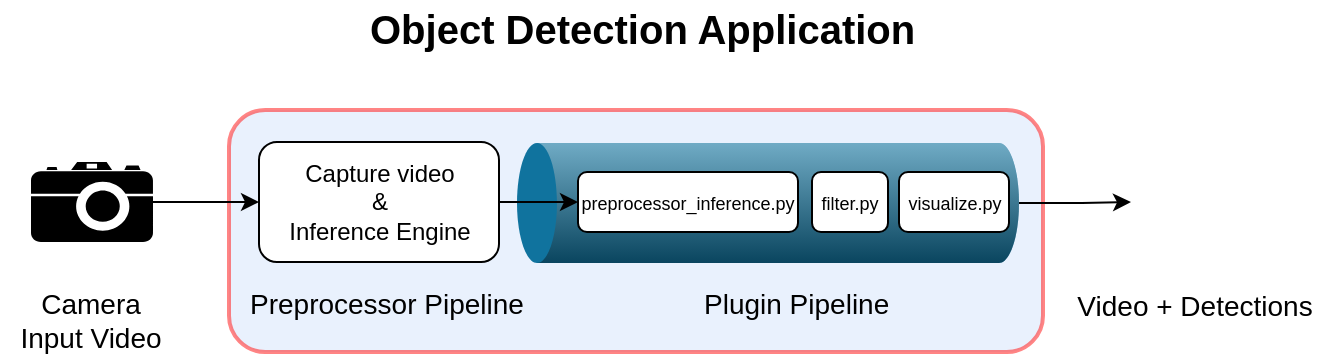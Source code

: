 <mxfile version="11.1.4" type="device"><diagram id="hi3sLE2O3F13PCikP5Gr" name="Page-1"><mxGraphModel dx="951" dy="570" grid="1" gridSize="10" guides="1" tooltips="1" connect="1" arrows="1" fold="1" page="1" pageScale="1" pageWidth="850" pageHeight="1100" math="0" shadow="0"><root><mxCell id="0"/><mxCell id="1" parent="0"/><mxCell id="ouV2dm0zCJPDa2Ri5663-18" value="" style="whiteSpace=wrap;html=1;fontSize=20;align=center;fillColor=#dae8fc;strokeColor=#FF3333;gradientColor=none;strokeWidth=2;opacity=60;rounded=1;shadow=0;glass=0;comic=0;" parent="1" vertex="1"><mxGeometry x="223.5" y="275" width="407" height="121" as="geometry"/></mxCell><mxCell id="80ZlB6gbrRZFhGVq5e7G-10" value="" style="edgeStyle=orthogonalEdgeStyle;rounded=0;orthogonalLoop=1;jettySize=auto;html=1;entryX=0;entryY=0.5;entryDx=0;entryDy=0;" parent="1" source="ouV2dm0zCJPDa2Ri5663-1" target="ouV2dm0zCJPDa2Ri5663-8" edge="1"><mxGeometry relative="1" as="geometry"><mxPoint x="648.5" y="351" as="targetPoint"/><Array as="points"><mxPoint x="650" y="321"/><mxPoint x="650" y="321"/></Array></mxGeometry></mxCell><mxCell id="ouV2dm0zCJPDa2Ri5663-1" value="" style="verticalLabelPosition=bottom;verticalAlign=top;html=1;shape=mxgraph.infographic.cylinder;fillColor=#10739E;strokeColor=none;rotation=-90;" parent="1" vertex="1"><mxGeometry x="463" y="196" width="60" height="251" as="geometry"/></mxCell><mxCell id="ouV2dm0zCJPDa2Ri5663-2" value="&lt;span style=&quot;font-size: 9px ; white-space: normal&quot;&gt;preprocessor_inference.py&lt;/span&gt;" style="rounded=1;whiteSpace=wrap;html=1;" parent="1" vertex="1"><mxGeometry x="398" y="306" width="110" height="30" as="geometry"/></mxCell><mxCell id="ouV2dm0zCJPDa2Ri5663-11" value="" style="edgeStyle=orthogonalEdgeStyle;rounded=0;orthogonalLoop=1;jettySize=auto;html=1;" parent="1" source="ouV2dm0zCJPDa2Ri5663-3" target="ouV2dm0zCJPDa2Ri5663-2" edge="1"><mxGeometry relative="1" as="geometry"/></mxCell><mxCell id="ouV2dm0zCJPDa2Ri5663-3" value="Capture video&lt;br&gt;&amp;amp;&lt;br&gt;Inference Engine" style="rounded=1;whiteSpace=wrap;html=1;" parent="1" vertex="1"><mxGeometry x="238.5" y="291" width="120" height="60" as="geometry"/></mxCell><mxCell id="ouV2dm0zCJPDa2Ri5663-4" value="&lt;font style=&quot;font-size: 9px&quot;&gt;filter.py&lt;/font&gt;" style="rounded=1;whiteSpace=wrap;html=1;" parent="1" vertex="1"><mxGeometry x="515" y="306" width="38" height="30" as="geometry"/></mxCell><mxCell id="ouV2dm0zCJPDa2Ri5663-5" value="&lt;font style=&quot;font-size: 9px&quot;&gt;visualize.py&lt;br&gt;&lt;/font&gt;" style="rounded=1;whiteSpace=wrap;html=1;" parent="1" vertex="1"><mxGeometry x="558.5" y="306" width="55" height="30" as="geometry"/></mxCell><mxCell id="ouV2dm0zCJPDa2Ri5663-6" value="Object Detection Application" style="text;html=1;resizable=0;points=[];autosize=1;align=left;verticalAlign=top;spacingTop=-4;fontSize=20;fontStyle=1" parent="1" vertex="1"><mxGeometry x="292" y="220" width="270" height="30" as="geometry"/></mxCell><mxCell id="ouV2dm0zCJPDa2Ri5663-8" value="" style="shape=image;html=1;verticalAlign=top;verticalLabelPosition=bottom;labelBackgroundColor=#ffffff;imageAspect=0;aspect=fixed;image=https://cdn2.iconfinder.com/data/icons/pittogrammi/142/32-128.png" parent="1" vertex="1"><mxGeometry x="674.5" y="300" width="42" height="42" as="geometry"/></mxCell><mxCell id="ouV2dm0zCJPDa2Ri5663-14" value="Preprocessor Pipeline" style="text;html=1;resizable=0;points=[];autosize=1;align=left;verticalAlign=top;spacingTop=-4;fontSize=14;fontStyle=0" parent="1" vertex="1"><mxGeometry x="232" y="361" width="190" height="20" as="geometry"/></mxCell><mxCell id="ouV2dm0zCJPDa2Ri5663-15" value="Plugin Pipeline" style="text;html=1;resizable=0;points=[];autosize=1;align=left;verticalAlign=top;spacingTop=-4;fontSize=14;fontStyle=0" parent="1" vertex="1"><mxGeometry x="458.5" y="361" width="130" height="20" as="geometry"/></mxCell><mxCell id="ouV2dm0zCJPDa2Ri5663-16" value="Camera&lt;br&gt;Input Video" style="text;html=1;resizable=0;points=[];autosize=1;align=center;verticalAlign=top;spacingTop=-4;fontSize=14;fontStyle=0" parent="1" vertex="1"><mxGeometry x="109" y="361" width="90" height="40" as="geometry"/></mxCell><mxCell id="ouV2dm0zCJPDa2Ri5663-17" value="Video + Detections" style="text;html=1;resizable=0;points=[];autosize=1;align=center;verticalAlign=top;spacingTop=-4;fontSize=14;fontStyle=0" parent="1" vertex="1"><mxGeometry x="641" y="362" width="130" height="20" as="geometry"/></mxCell><mxCell id="ouV2dm0zCJPDa2Ri5663-22" value="" style="edgeStyle=orthogonalEdgeStyle;rounded=0;orthogonalLoop=1;jettySize=auto;html=1;fontSize=20;" parent="1" source="ouV2dm0zCJPDa2Ri5663-21" target="ouV2dm0zCJPDa2Ri5663-3" edge="1"><mxGeometry relative="1" as="geometry"/></mxCell><mxCell id="ouV2dm0zCJPDa2Ri5663-21" value="" style="shape=mxgraph.signs.tech.camera_2;html=1;fillColor=#000000;strokeColor=none;verticalLabelPosition=bottom;verticalAlign=top;align=center;fontSize=20;" parent="1" vertex="1"><mxGeometry x="124.5" y="301" width="61" height="40" as="geometry"/></mxCell></root></mxGraphModel></diagram></mxfile>
